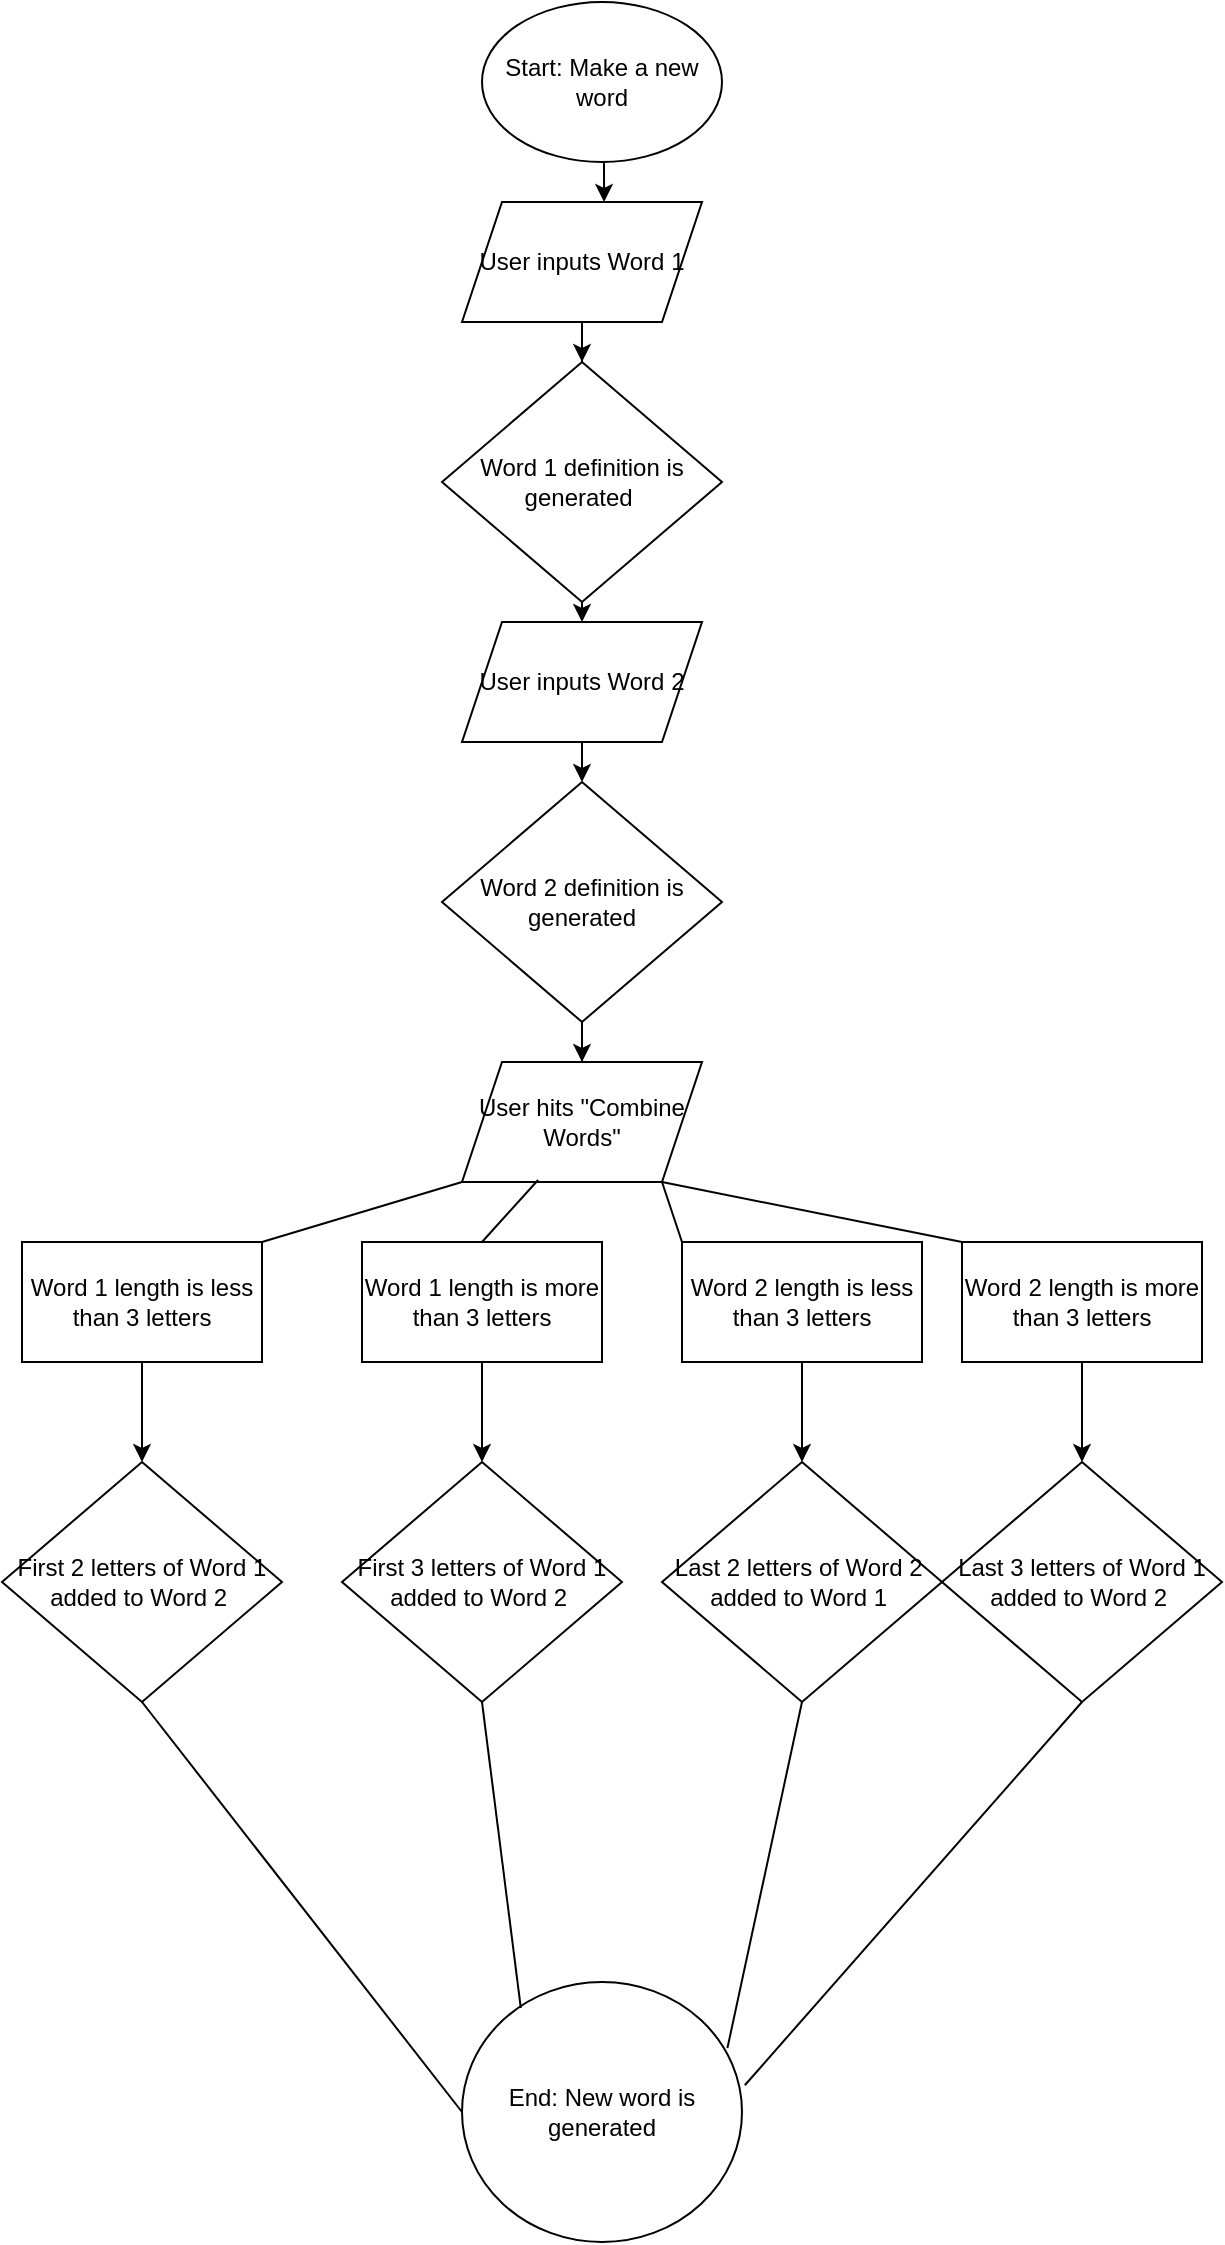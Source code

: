 <mxfile version="20.8.23" type="github">
  <diagram name="Page-1" id="QNGUiWGIfLsFwgAOUM8f">
    <mxGraphModel dx="1018" dy="679" grid="1" gridSize="10" guides="1" tooltips="1" connect="1" arrows="1" fold="1" page="1" pageScale="1" pageWidth="1100" pageHeight="850" math="0" shadow="0">
      <root>
        <mxCell id="0" />
        <mxCell id="1" parent="0" />
        <mxCell id="cnsQO3hfbhY0Tbhmgtdn-29" style="edgeStyle=orthogonalEdgeStyle;rounded=0;orthogonalLoop=1;jettySize=auto;html=1;exitX=0.5;exitY=1;exitDx=0;exitDy=0;entryX=0.592;entryY=0;entryDx=0;entryDy=0;entryPerimeter=0;" parent="1" source="HBkWnTScj8e8vz8MUaLF-1" target="HBkWnTScj8e8vz8MUaLF-2" edge="1">
          <mxGeometry relative="1" as="geometry" />
        </mxCell>
        <mxCell id="HBkWnTScj8e8vz8MUaLF-1" value="Start: Make a new word" style="ellipse;whiteSpace=wrap;html=1;" parent="1" vertex="1">
          <mxGeometry x="250" y="10" width="120" height="80" as="geometry" />
        </mxCell>
        <mxCell id="cnsQO3hfbhY0Tbhmgtdn-30" style="edgeStyle=orthogonalEdgeStyle;rounded=0;orthogonalLoop=1;jettySize=auto;html=1;exitX=0.5;exitY=1;exitDx=0;exitDy=0;" parent="1" source="HBkWnTScj8e8vz8MUaLF-2" target="cnsQO3hfbhY0Tbhmgtdn-1" edge="1">
          <mxGeometry relative="1" as="geometry" />
        </mxCell>
        <mxCell id="HBkWnTScj8e8vz8MUaLF-2" value="User inputs Word 1" style="shape=parallelogram;perimeter=parallelogramPerimeter;whiteSpace=wrap;html=1;fixedSize=1;" parent="1" vertex="1">
          <mxGeometry x="240" y="110" width="120" height="60" as="geometry" />
        </mxCell>
        <mxCell id="cnsQO3hfbhY0Tbhmgtdn-31" style="edgeStyle=orthogonalEdgeStyle;rounded=0;orthogonalLoop=1;jettySize=auto;html=1;exitX=0.5;exitY=1;exitDx=0;exitDy=0;entryX=0.5;entryY=0;entryDx=0;entryDy=0;" parent="1" source="cnsQO3hfbhY0Tbhmgtdn-1" target="cnsQO3hfbhY0Tbhmgtdn-2" edge="1">
          <mxGeometry relative="1" as="geometry" />
        </mxCell>
        <mxCell id="cnsQO3hfbhY0Tbhmgtdn-1" value="Word 1 definition is generated&amp;nbsp;" style="rhombus;whiteSpace=wrap;html=1;" parent="1" vertex="1">
          <mxGeometry x="230" y="190" width="140" height="120" as="geometry" />
        </mxCell>
        <mxCell id="cnsQO3hfbhY0Tbhmgtdn-32" style="edgeStyle=orthogonalEdgeStyle;rounded=0;orthogonalLoop=1;jettySize=auto;html=1;exitX=0.5;exitY=1;exitDx=0;exitDy=0;entryX=0.5;entryY=0;entryDx=0;entryDy=0;" parent="1" source="cnsQO3hfbhY0Tbhmgtdn-2" target="cnsQO3hfbhY0Tbhmgtdn-3" edge="1">
          <mxGeometry relative="1" as="geometry" />
        </mxCell>
        <mxCell id="cnsQO3hfbhY0Tbhmgtdn-2" value="User inputs Word 2" style="shape=parallelogram;perimeter=parallelogramPerimeter;whiteSpace=wrap;html=1;fixedSize=1;" parent="1" vertex="1">
          <mxGeometry x="240" y="320" width="120" height="60" as="geometry" />
        </mxCell>
        <mxCell id="cnsQO3hfbhY0Tbhmgtdn-33" style="edgeStyle=orthogonalEdgeStyle;rounded=0;orthogonalLoop=1;jettySize=auto;html=1;exitX=0.5;exitY=1;exitDx=0;exitDy=0;" parent="1" source="cnsQO3hfbhY0Tbhmgtdn-3" target="cnsQO3hfbhY0Tbhmgtdn-4" edge="1">
          <mxGeometry relative="1" as="geometry" />
        </mxCell>
        <mxCell id="cnsQO3hfbhY0Tbhmgtdn-3" value="Word 2 definition is generated" style="rhombus;whiteSpace=wrap;html=1;" parent="1" vertex="1">
          <mxGeometry x="230" y="400" width="140" height="120" as="geometry" />
        </mxCell>
        <mxCell id="cnsQO3hfbhY0Tbhmgtdn-4" value="User hits &quot;Combine Words&quot;" style="shape=parallelogram;perimeter=parallelogramPerimeter;whiteSpace=wrap;html=1;fixedSize=1;" parent="1" vertex="1">
          <mxGeometry x="240" y="540" width="120" height="60" as="geometry" />
        </mxCell>
        <mxCell id="cnsQO3hfbhY0Tbhmgtdn-39" style="edgeStyle=orthogonalEdgeStyle;rounded=0;orthogonalLoop=1;jettySize=auto;html=1;exitX=0.5;exitY=1;exitDx=0;exitDy=0;entryX=0.5;entryY=0;entryDx=0;entryDy=0;" parent="1" source="cnsQO3hfbhY0Tbhmgtdn-9" target="cnsQO3hfbhY0Tbhmgtdn-10" edge="1">
          <mxGeometry relative="1" as="geometry" />
        </mxCell>
        <mxCell id="cnsQO3hfbhY0Tbhmgtdn-9" value="Word 1 length is less than 3 letters" style="rounded=0;whiteSpace=wrap;html=1;" parent="1" vertex="1">
          <mxGeometry x="20" y="630" width="120" height="60" as="geometry" />
        </mxCell>
        <mxCell id="cnsQO3hfbhY0Tbhmgtdn-10" value="First 2 letters of Word 1 added to Word 2&amp;nbsp;" style="rhombus;whiteSpace=wrap;html=1;" parent="1" vertex="1">
          <mxGeometry x="10" y="740" width="140" height="120" as="geometry" />
        </mxCell>
        <mxCell id="cnsQO3hfbhY0Tbhmgtdn-40" style="edgeStyle=orthogonalEdgeStyle;rounded=0;orthogonalLoop=1;jettySize=auto;html=1;exitX=0.5;exitY=1;exitDx=0;exitDy=0;entryX=0.5;entryY=0;entryDx=0;entryDy=0;" parent="1" source="cnsQO3hfbhY0Tbhmgtdn-13" target="cnsQO3hfbhY0Tbhmgtdn-16" edge="1">
          <mxGeometry relative="1" as="geometry" />
        </mxCell>
        <mxCell id="cnsQO3hfbhY0Tbhmgtdn-13" value="Word 1 length is more than 3 letters" style="rounded=0;whiteSpace=wrap;html=1;" parent="1" vertex="1">
          <mxGeometry x="190" y="630" width="120" height="60" as="geometry" />
        </mxCell>
        <mxCell id="cnsQO3hfbhY0Tbhmgtdn-41" style="edgeStyle=orthogonalEdgeStyle;rounded=0;orthogonalLoop=1;jettySize=auto;html=1;exitX=0.5;exitY=1;exitDx=0;exitDy=0;entryX=0.5;entryY=0;entryDx=0;entryDy=0;" parent="1" source="cnsQO3hfbhY0Tbhmgtdn-14" target="cnsQO3hfbhY0Tbhmgtdn-17" edge="1">
          <mxGeometry relative="1" as="geometry" />
        </mxCell>
        <mxCell id="cnsQO3hfbhY0Tbhmgtdn-14" value="Word 2 length is less than 3 letters" style="rounded=0;whiteSpace=wrap;html=1;" parent="1" vertex="1">
          <mxGeometry x="350" y="630" width="120" height="60" as="geometry" />
        </mxCell>
        <mxCell id="cnsQO3hfbhY0Tbhmgtdn-42" style="edgeStyle=orthogonalEdgeStyle;rounded=0;orthogonalLoop=1;jettySize=auto;html=1;exitX=0.5;exitY=1;exitDx=0;exitDy=0;entryX=0.5;entryY=0;entryDx=0;entryDy=0;" parent="1" source="cnsQO3hfbhY0Tbhmgtdn-15" target="cnsQO3hfbhY0Tbhmgtdn-18" edge="1">
          <mxGeometry relative="1" as="geometry" />
        </mxCell>
        <mxCell id="cnsQO3hfbhY0Tbhmgtdn-15" value="Word 2 length is more than 3 letters" style="rounded=0;whiteSpace=wrap;html=1;" parent="1" vertex="1">
          <mxGeometry x="490" y="630" width="120" height="60" as="geometry" />
        </mxCell>
        <mxCell id="cnsQO3hfbhY0Tbhmgtdn-16" value="First 3 letters of Word 1 added to Word 2&amp;nbsp;" style="rhombus;whiteSpace=wrap;html=1;" parent="1" vertex="1">
          <mxGeometry x="180" y="740" width="140" height="120" as="geometry" />
        </mxCell>
        <mxCell id="cnsQO3hfbhY0Tbhmgtdn-17" value="Last 2 letters of Word 2&amp;nbsp; added to Word 1&amp;nbsp;" style="rhombus;whiteSpace=wrap;html=1;" parent="1" vertex="1">
          <mxGeometry x="340" y="740" width="140" height="120" as="geometry" />
        </mxCell>
        <mxCell id="cnsQO3hfbhY0Tbhmgtdn-18" value="Last 3 letters of Word 1 added to Word 2&amp;nbsp;" style="rhombus;whiteSpace=wrap;html=1;" parent="1" vertex="1">
          <mxGeometry x="480" y="740" width="140" height="120" as="geometry" />
        </mxCell>
        <mxCell id="cnsQO3hfbhY0Tbhmgtdn-28" value="" style="endArrow=none;html=1;rounded=0;entryX=0;entryY=1;entryDx=0;entryDy=0;" parent="1" target="cnsQO3hfbhY0Tbhmgtdn-4" edge="1">
          <mxGeometry width="50" height="50" relative="1" as="geometry">
            <mxPoint x="140" y="630" as="sourcePoint" />
            <mxPoint x="190" y="580" as="targetPoint" />
          </mxGeometry>
        </mxCell>
        <mxCell id="cnsQO3hfbhY0Tbhmgtdn-35" value="" style="endArrow=none;html=1;rounded=0;entryX=0.317;entryY=0.983;entryDx=0;entryDy=0;entryPerimeter=0;" parent="1" target="cnsQO3hfbhY0Tbhmgtdn-4" edge="1">
          <mxGeometry width="50" height="50" relative="1" as="geometry">
            <mxPoint x="250" y="630" as="sourcePoint" />
            <mxPoint x="300" y="580" as="targetPoint" />
          </mxGeometry>
        </mxCell>
        <mxCell id="cnsQO3hfbhY0Tbhmgtdn-36" value="" style="endArrow=none;html=1;rounded=0;entryX=0;entryY=0;entryDx=0;entryDy=0;" parent="1" target="cnsQO3hfbhY0Tbhmgtdn-14" edge="1">
          <mxGeometry width="50" height="50" relative="1" as="geometry">
            <mxPoint x="340" y="600" as="sourcePoint" />
            <mxPoint x="440" y="570" as="targetPoint" />
          </mxGeometry>
        </mxCell>
        <mxCell id="cnsQO3hfbhY0Tbhmgtdn-37" value="" style="endArrow=none;html=1;rounded=0;entryX=0;entryY=0;entryDx=0;entryDy=0;" parent="1" target="cnsQO3hfbhY0Tbhmgtdn-15" edge="1">
          <mxGeometry width="50" height="50" relative="1" as="geometry">
            <mxPoint x="340" y="600" as="sourcePoint" />
            <mxPoint x="450" y="610" as="targetPoint" />
          </mxGeometry>
        </mxCell>
        <mxCell id="cnsQO3hfbhY0Tbhmgtdn-78" value="End: New word is generated" style="ellipse;whiteSpace=wrap;html=1;" parent="1" vertex="1">
          <mxGeometry x="240" y="1000" width="140" height="130" as="geometry" />
        </mxCell>
        <mxCell id="VqCUs9Tt4C1MO7lcZHnj-6" value="" style="endArrow=none;html=1;rounded=0;entryX=0.5;entryY=1;entryDx=0;entryDy=0;exitX=0.948;exitY=0.254;exitDx=0;exitDy=0;exitPerimeter=0;" edge="1" parent="1" source="cnsQO3hfbhY0Tbhmgtdn-78" target="cnsQO3hfbhY0Tbhmgtdn-17">
          <mxGeometry width="50" height="50" relative="1" as="geometry">
            <mxPoint x="390" y="970" as="sourcePoint" />
            <mxPoint x="440" y="920" as="targetPoint" />
          </mxGeometry>
        </mxCell>
        <mxCell id="VqCUs9Tt4C1MO7lcZHnj-9" value="" style="endArrow=none;html=1;rounded=0;entryX=0.5;entryY=1;entryDx=0;entryDy=0;exitX=0.21;exitY=0.1;exitDx=0;exitDy=0;exitPerimeter=0;" edge="1" parent="1" source="cnsQO3hfbhY0Tbhmgtdn-78" target="cnsQO3hfbhY0Tbhmgtdn-16">
          <mxGeometry width="50" height="50" relative="1" as="geometry">
            <mxPoint x="390" y="970" as="sourcePoint" />
            <mxPoint x="440" y="920" as="targetPoint" />
          </mxGeometry>
        </mxCell>
        <mxCell id="VqCUs9Tt4C1MO7lcZHnj-10" value="" style="endArrow=none;html=1;rounded=0;entryX=0.5;entryY=1;entryDx=0;entryDy=0;exitX=0;exitY=0.5;exitDx=0;exitDy=0;" edge="1" parent="1" source="cnsQO3hfbhY0Tbhmgtdn-78" target="cnsQO3hfbhY0Tbhmgtdn-10">
          <mxGeometry width="50" height="50" relative="1" as="geometry">
            <mxPoint x="390" y="970" as="sourcePoint" />
            <mxPoint x="440" y="920" as="targetPoint" />
          </mxGeometry>
        </mxCell>
        <mxCell id="VqCUs9Tt4C1MO7lcZHnj-11" value="" style="endArrow=none;html=1;rounded=0;entryX=0.5;entryY=1;entryDx=0;entryDy=0;exitX=1.01;exitY=0.397;exitDx=0;exitDy=0;exitPerimeter=0;" edge="1" parent="1" source="cnsQO3hfbhY0Tbhmgtdn-78" target="cnsQO3hfbhY0Tbhmgtdn-18">
          <mxGeometry width="50" height="50" relative="1" as="geometry">
            <mxPoint x="390" y="970" as="sourcePoint" />
            <mxPoint x="440" y="920" as="targetPoint" />
          </mxGeometry>
        </mxCell>
      </root>
    </mxGraphModel>
  </diagram>
</mxfile>
